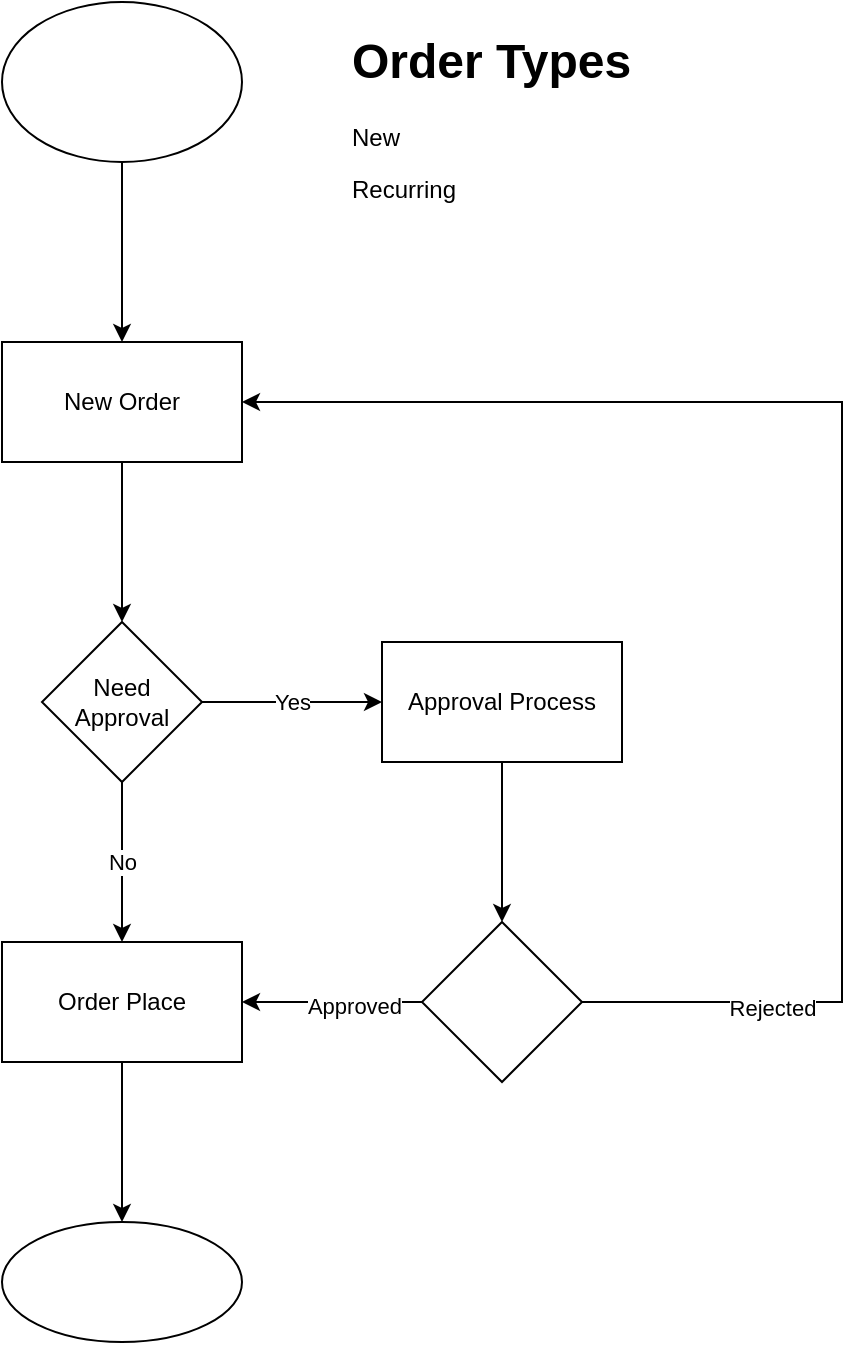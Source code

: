 <mxfile version="17.5.0" type="device"><diagram id="-p-GH04QmOaw5T_E5raK" name="Page-1"><mxGraphModel dx="1422" dy="794" grid="1" gridSize="10" guides="1" tooltips="1" connect="1" arrows="1" fold="1" page="1" pageScale="1" pageWidth="850" pageHeight="1100" math="0" shadow="0"><root><mxCell id="0"/><mxCell id="1" parent="0"/><mxCell id="t5EZwH02ODbItAgR58f2-3" value="" style="edgeStyle=orthogonalEdgeStyle;rounded=0;orthogonalLoop=1;jettySize=auto;html=1;" edge="1" parent="1" source="t5EZwH02ODbItAgR58f2-1" target="t5EZwH02ODbItAgR58f2-2"><mxGeometry relative="1" as="geometry"/></mxCell><mxCell id="t5EZwH02ODbItAgR58f2-1" value="" style="ellipse;whiteSpace=wrap;html=1;" vertex="1" parent="1"><mxGeometry x="110" y="30" width="120" height="80" as="geometry"/></mxCell><mxCell id="t5EZwH02ODbItAgR58f2-16" value="" style="edgeStyle=orthogonalEdgeStyle;rounded=0;orthogonalLoop=1;jettySize=auto;html=1;" edge="1" parent="1" source="t5EZwH02ODbItAgR58f2-2"><mxGeometry relative="1" as="geometry"><mxPoint x="170" y="340" as="targetPoint"/></mxGeometry></mxCell><mxCell id="t5EZwH02ODbItAgR58f2-2" value="New Order" style="whiteSpace=wrap;html=1;" vertex="1" parent="1"><mxGeometry x="110" y="200" width="120" height="60" as="geometry"/></mxCell><mxCell id="t5EZwH02ODbItAgR58f2-4" value="&lt;h1&gt;Order Types&lt;/h1&gt;&lt;p&gt;New&lt;/p&gt;&lt;p&gt;Recurring&lt;/p&gt;&lt;p&gt;&lt;br&gt;&lt;/p&gt;" style="text;html=1;strokeColor=none;fillColor=none;spacing=5;spacingTop=-20;whiteSpace=wrap;overflow=hidden;rounded=0;" vertex="1" parent="1"><mxGeometry x="280" y="40" width="190" height="120" as="geometry"/></mxCell><mxCell id="t5EZwH02ODbItAgR58f2-22" value="" style="edgeStyle=orthogonalEdgeStyle;rounded=0;orthogonalLoop=1;jettySize=auto;html=1;" edge="1" parent="1" source="t5EZwH02ODbItAgR58f2-7" target="t5EZwH02ODbItAgR58f2-21"><mxGeometry relative="1" as="geometry"/></mxCell><mxCell id="t5EZwH02ODbItAgR58f2-7" value="Approval Process" style="whiteSpace=wrap;html=1;" vertex="1" parent="1"><mxGeometry x="300" y="350" width="120" height="60" as="geometry"/></mxCell><mxCell id="t5EZwH02ODbItAgR58f2-20" value="" style="edgeStyle=orthogonalEdgeStyle;rounded=0;orthogonalLoop=1;jettySize=auto;html=1;" edge="1" parent="1" source="t5EZwH02ODbItAgR58f2-9" target="t5EZwH02ODbItAgR58f2-19"><mxGeometry relative="1" as="geometry"/></mxCell><mxCell id="t5EZwH02ODbItAgR58f2-9" value="Order Place" style="whiteSpace=wrap;html=1;" vertex="1" parent="1"><mxGeometry x="110" y="500" width="120" height="60" as="geometry"/></mxCell><mxCell id="t5EZwH02ODbItAgR58f2-15" value="Yes" style="edgeStyle=orthogonalEdgeStyle;rounded=0;orthogonalLoop=1;jettySize=auto;html=1;" edge="1" parent="1" source="t5EZwH02ODbItAgR58f2-14" target="t5EZwH02ODbItAgR58f2-7"><mxGeometry relative="1" as="geometry"/></mxCell><mxCell id="t5EZwH02ODbItAgR58f2-18" value="No" style="edgeStyle=orthogonalEdgeStyle;rounded=0;orthogonalLoop=1;jettySize=auto;html=1;" edge="1" parent="1" source="t5EZwH02ODbItAgR58f2-14" target="t5EZwH02ODbItAgR58f2-9"><mxGeometry relative="1" as="geometry"/></mxCell><mxCell id="t5EZwH02ODbItAgR58f2-14" value="Need Approval" style="rhombus;whiteSpace=wrap;html=1;" vertex="1" parent="1"><mxGeometry x="130" y="340" width="80" height="80" as="geometry"/></mxCell><mxCell id="t5EZwH02ODbItAgR58f2-19" value="" style="ellipse;whiteSpace=wrap;html=1;" vertex="1" parent="1"><mxGeometry x="110" y="640" width="120" height="60" as="geometry"/></mxCell><mxCell id="t5EZwH02ODbItAgR58f2-23" value="" style="edgeStyle=orthogonalEdgeStyle;rounded=0;orthogonalLoop=1;jettySize=auto;html=1;" edge="1" parent="1" source="t5EZwH02ODbItAgR58f2-21" target="t5EZwH02ODbItAgR58f2-9"><mxGeometry relative="1" as="geometry"/></mxCell><mxCell id="t5EZwH02ODbItAgR58f2-24" value="Approved" style="edgeLabel;html=1;align=center;verticalAlign=middle;resizable=0;points=[];" vertex="1" connectable="0" parent="t5EZwH02ODbItAgR58f2-23"><mxGeometry x="-0.244" y="2" relative="1" as="geometry"><mxPoint as="offset"/></mxGeometry></mxCell><mxCell id="t5EZwH02ODbItAgR58f2-21" value="" style="rhombus;whiteSpace=wrap;html=1;" vertex="1" parent="1"><mxGeometry x="320" y="490" width="80" height="80" as="geometry"/></mxCell><mxCell id="t5EZwH02ODbItAgR58f2-25" value="" style="endArrow=classic;html=1;rounded=0;exitX=1;exitY=0.5;exitDx=0;exitDy=0;entryX=1;entryY=0.5;entryDx=0;entryDy=0;" edge="1" parent="1" source="t5EZwH02ODbItAgR58f2-21" target="t5EZwH02ODbItAgR58f2-2"><mxGeometry width="50" height="50" relative="1" as="geometry"><mxPoint x="470" y="530" as="sourcePoint"/><mxPoint x="520" y="480" as="targetPoint"/><Array as="points"><mxPoint x="530" y="530"/><mxPoint x="530" y="230"/></Array></mxGeometry></mxCell><mxCell id="t5EZwH02ODbItAgR58f2-26" value="Rejected" style="edgeLabel;html=1;align=center;verticalAlign=middle;resizable=0;points=[];" vertex="1" connectable="0" parent="t5EZwH02ODbItAgR58f2-25"><mxGeometry x="-0.74" y="-3" relative="1" as="geometry"><mxPoint as="offset"/></mxGeometry></mxCell></root></mxGraphModel></diagram></mxfile>